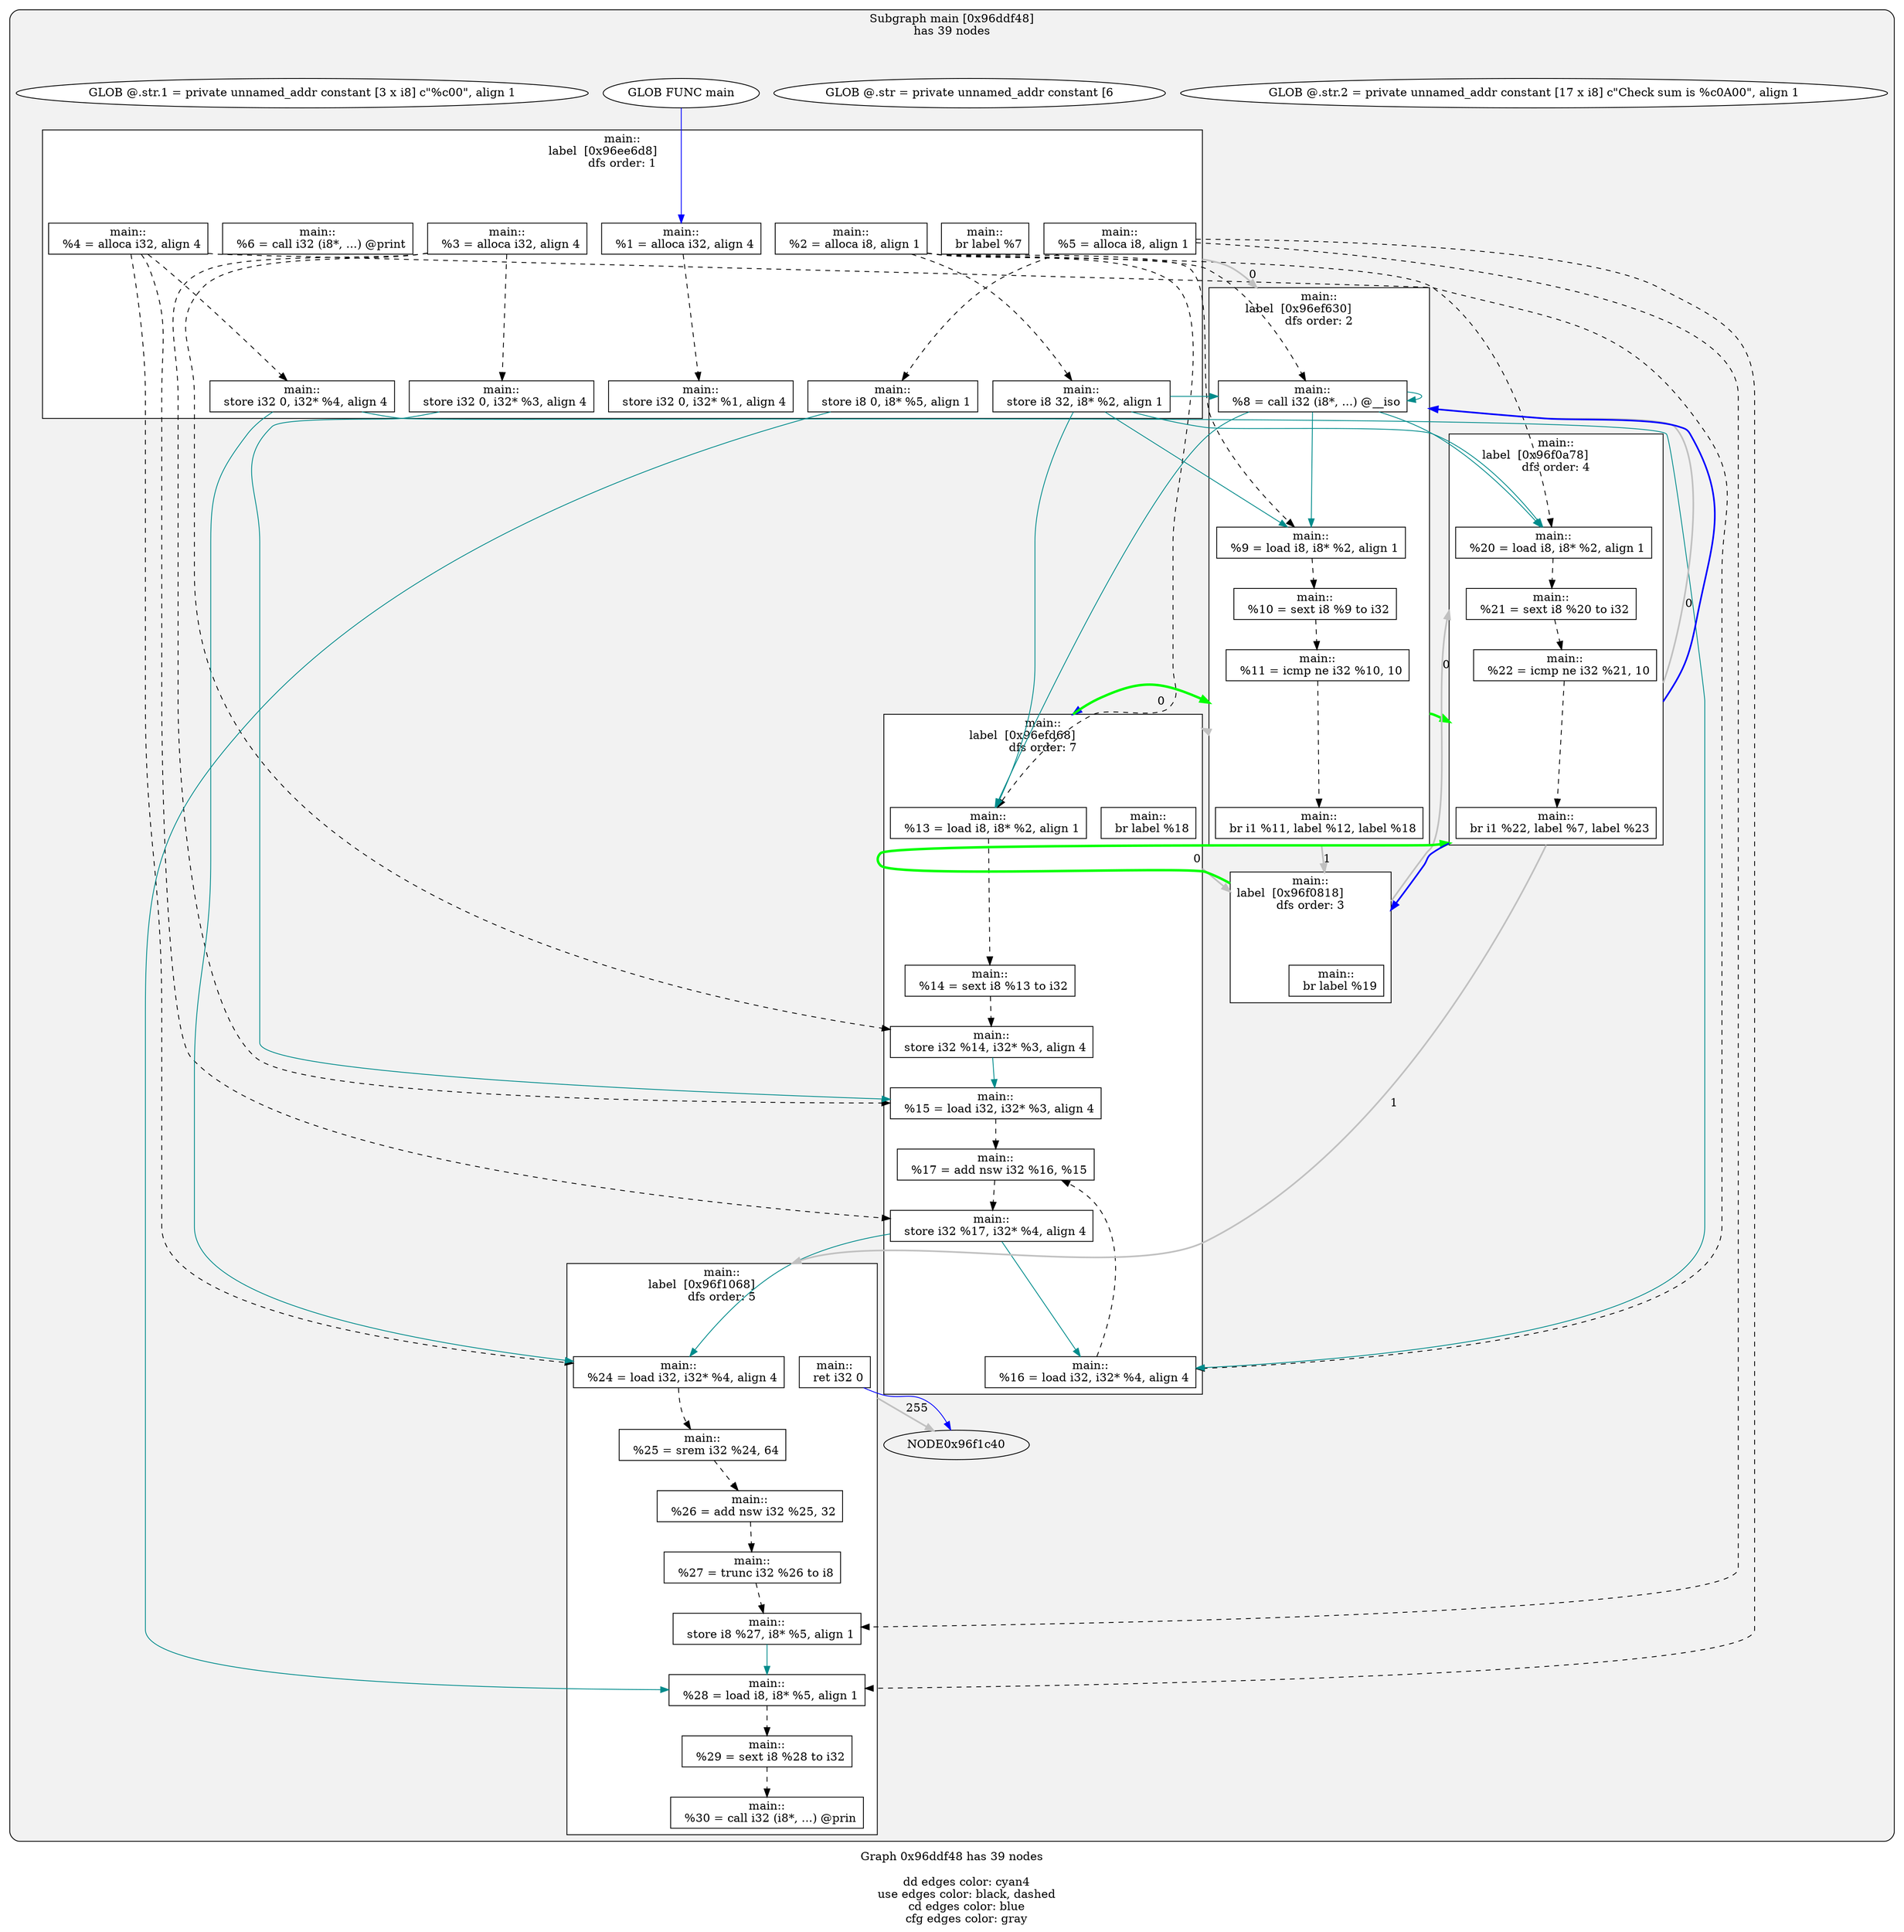 digraph "DependenceGraph" {
	compound=true label="Graph 0x96ddf48 has 39 nodes\n
	dd edges color: cyan4
	use edges color: black, dashed
	cd edges color: blue
	cfg edges color: gray"

	/* subgraph 0x96ddf48 nodes */
	subgraph cluster_0x96ddf48 {
		style="filled, rounded" fillcolor=gray95
		label="Subgraph main [0x96ddf48]\nhas 39 nodes
"
		/* Basic Block main::
label  [0x96ee6d8] */
		subgraph cluster_bb_0x96ee6d8 {
			style=filled fillcolor=white
			label="main::
label  [0x96ee6d8]		\ndfs order: 1"
			NODE0x96ee7e8 [shape=rect label="0x96dec24"]
			NODE0x96ee908 [shape=rect label="0x96e3174"]
			NODE0x96eea28 [shape=rect label="0x96e31ac"]
			NODE0x96eeb48 [shape=rect label="0x96e31e4"]
			NODE0x96eec78 [shape=rect label="0x96e321c"]
			NODE0x96eeda8 [shape=rect label="0x96e3260"]
			NODE0x96eeed8 [shape=rect label="0x96e32a0"]
			NODE0x96ef020 [shape=rect label="0x96e32e8"]
			NODE0x96ef150 [shape=rect label="0x96e3328"]
			NODE0x96ef280 [shape=rect label="0x96e3368"]
			NODE0x96ef3b0 [shape=rect label="0x96e33a8"]
			NODE0x96ef4e0 [shape=rect label="0x96e33dc"]
		} /* cluster_bb_0x96ee6d8 */

		/* Basic Block main::
label  [0x96ef630] */
		subgraph cluster_bb_0x96ef630 {
			style=filled fillcolor=white
			label="main::
label  [0x96ef630]		\ndfs order: 2"
			NODE0x96ef740 [shape=rect label="0x96e3424"]
			NODE0x96ef888 [shape=rect label="0x96e345c"]
			NODE0x96ef9b8 [shape=rect label="0x96e3494"]
			NODE0x96efae8 [shape=rect label="0x96e34d0"]
			NODE0x96efc18 [shape=rect label="0x96e351c"]
		} /* cluster_bb_0x96ef630 */

		/* Basic Block main::
label  [0x96efd68] */
		subgraph cluster_bb_0x96efd68 {
			style=filled fillcolor=white
			label="main::
label  [0x96efd68]		\ndfs order: 7"
			NODE0x96efe78 [shape=rect label="0x96e354c"]
			NODE0x96effa8 [shape=rect label="0x96e3584"]
			NODE0x96f00d8 [shape=rect label="0x96e35c0"]
			NODE0x96f0208 [shape=rect label="0x96e35f4"]
			NODE0x96f0338 [shape=rect label="0x96e3734"]
			NODE0x96f0468 [shape=rect label="0x96e3778"]
			NODE0x96f0598 [shape=rect label="0x96e2cb0"]
			NODE0x96f06c8 [shape=rect label="0x96e2a34"]
		} /* cluster_bb_0x96efd68 */

		/* Basic Block main::
label  [0x96f0818] */
		subgraph cluster_bb_0x96f0818 {
			style=filled fillcolor=white
			label="main::
label  [0x96f0818]		\ndfs order: 3"
			NODE0x96f0928 [shape=rect label="0x96e2ce4"]
		} /* cluster_bb_0x96f0818 */

		/* Basic Block main::
label  [0x96f0a78] */
		subgraph cluster_bb_0x96f0a78 {
			style=filled fillcolor=white
			label="main::
label  [0x96f0a78]		\ndfs order: 4"
			NODE0x96f0b88 [shape=rect label="0x96e288c"]
			NODE0x96f0cb8 [shape=rect label="0x96e28c4"]
			NODE0x96f0de8 [shape=rect label="0x96e2900"]
			NODE0x96f0f18 [shape=rect label="0x96e294c"]
		} /* cluster_bb_0x96f0a78 */

		/* Basic Block main::
label  [0x96f1068] */
		subgraph cluster_bb_0x96f1068 {
			style=filled fillcolor=white
			label="main::
label  [0x96f1068]		\ndfs order: 5"
			NODE0x96f1178 [shape=rect label="0x96e297c"]
			NODE0x96f12a8 [shape=rect label="0x96e29c0"]
			NODE0x96f13d8 [shape=rect label="0x96e12b8"]
			NODE0x96f1508 [shape=rect label="0x96e12ec"]
			NODE0x96f1638 [shape=rect label="0x96e1328"]
			NODE0x96f1768 [shape=rect label="0x96e135c"]
			NODE0x96f1898 [shape=rect label="0x96e1394"]
			NODE0x96f19c8 [shape=rect label="0x96e13dc"]
			NODE0x96f1b10 [shape=rect label="0x96e1414"]
		} /* cluster_bb_0x96f1068 */

	NODE0x96ef4e0 -> NODE0x96ef740 [penwidth=2 label="0"  ltail=cluster_bb_0x96ee6d8  lhead=cluster_bb_0x96ef630  color="gray"]
	NODE0x96efc18 -> NODE0x96efe78 [penwidth=2 label="0"  ltail=cluster_bb_0x96ef630  lhead=cluster_bb_0x96efd68  color="gray"]
	NODE0x96efc18 -> NODE0x96f0928 [penwidth=2 label="1"  ltail=cluster_bb_0x96ef630  lhead=cluster_bb_0x96f0818  color="gray"]
	NODE0x96efc18 -> NODE0x96efe78 [penwidth=2 color=blue  ltail=cluster_bb_0x96ef630  lhead=cluster_bb_0x96efd68]
	/* post-dominance frontiers */
NODE0x96ef740 -> NODE0x96f0f18 [penwidth=3 color=green  ltail=cluster_bb_0x96ef630  lhead=cluster_bb_0x96f0a78 constraint=false]
	NODE0x96f06c8 -> NODE0x96f0928 [penwidth=2 label="0"  ltail=cluster_bb_0x96efd68  lhead=cluster_bb_0x96f0818  color="gray"]
	/* post-dominance frontiers */
NODE0x96efe78 -> NODE0x96efc18 [penwidth=3 color=green  ltail=cluster_bb_0x96efd68  lhead=cluster_bb_0x96ef630 constraint=false]
	NODE0x96f0928 -> NODE0x96f0b88 [penwidth=2 label="0"  ltail=cluster_bb_0x96f0818  lhead=cluster_bb_0x96f0a78  color="gray"]
	/* post-dominance frontiers */
NODE0x96f0928 -> NODE0x96f0f18 [penwidth=3 color=green  ltail=cluster_bb_0x96f0818  lhead=cluster_bb_0x96f0a78 constraint=false]
	NODE0x96f0f18 -> NODE0x96ef740 [penwidth=2 label="0"  ltail=cluster_bb_0x96f0a78  lhead=cluster_bb_0x96ef630  color="gray"]
	NODE0x96f0f18 -> NODE0x96f1178 [penwidth=2 label="1"  ltail=cluster_bb_0x96f0a78  lhead=cluster_bb_0x96f1068  color="gray"]
	NODE0x96f0f18 -> NODE0x96ef740 [penwidth=2 color=blue  ltail=cluster_bb_0x96f0a78  lhead=cluster_bb_0x96ef630]
	NODE0x96f0f18 -> NODE0x96f0928 [penwidth=2 color=blue  ltail=cluster_bb_0x96f0a78  lhead=cluster_bb_0x96f0818]
	NODE0x96f1b10 -> NODE0x96f1c40 [penwidth=2 label="255"  ltail=cluster_bb_0x96f1068  lhead=cluster_bb_0x96f1d40  color="gray"]
		NODE0x96ee7e8 [label="main::
  %1 = alloca i32, align 4" style=filled fillcolor=white]
		/* -- node 0x96dec24
		 * ------------------------------------------- */
		/* DD edges */
		/* USE edges */
		NODE0x96ee7e8 -> NODE0x96eeda8 [color="black" rank=max style="dashed"]
		/* CD edges */
		/* ID edges */
		NODE0x96f13d8 [label="main::
  %26 = add nsw i32 %25, 32" style=filled fillcolor=white]
		/* -- node 0x96e12b8
		 * ------------------------------------------- */
		/* DD edges */
		/* USE edges */
		NODE0x96f13d8 -> NODE0x96f1508 [color="black" rank=max style="dashed"]
		/* CD edges */
		/* ID edges */
		NODE0x96f1508 [label="main::
  %27 = trunc i32 %26 to i8" style=filled fillcolor=white]
		/* -- node 0x96e12ec
		 * ------------------------------------------- */
		/* DD edges */
		/* USE edges */
		NODE0x96f1508 -> NODE0x96f1638 [color="black" rank=max style="dashed"]
		/* CD edges */
		/* ID edges */
		NODE0x96f1638 [label="main::
  store i8 %27, i8* %5, align 1" style=filled fillcolor=white]
		/* -- node 0x96e1328
		 * ------------------------------------------- */
		/* DD edges */
		NODE0x96f1638 -> NODE0x96f1768 [color="cyan4" rank=max]
		/* USE edges */
		/* CD edges */
		/* ID edges */
		NODE0x96f1768 [label="main::
  %28 = load i8, i8* %5, align 1" style=filled fillcolor=white]
		/* -- node 0x96e135c
		 * ------------------------------------------- */
		/* DD edges */
		/* USE edges */
		NODE0x96f1768 -> NODE0x96f1898 [color="black" rank=max style="dashed"]
		/* CD edges */
		/* ID edges */
		NODE0x96f1898 [label="main::
  %29 = sext i8 %28 to i32" style=filled fillcolor=white]
		/* -- node 0x96e1394
		 * ------------------------------------------- */
		/* DD edges */
		/* USE edges */
		NODE0x96f1898 -> NODE0x96f19c8 [color="black" rank=max style="dashed"]
		/* CD edges */
		/* ID edges */
		NODE0x96f19c8 [label="main::
  %30 = call i32 (i8*, ...) @prin" style=filled fillcolor=white]
		/* -- node 0x96e13dc
		 * ------------------------------------------- */
		/* DD edges */
		/* USE edges */
		/* CD edges */
		/* ID edges */
		NODE0x96f1b10 [label="main::
  ret i32 0" style=filled fillcolor=white]
		/* -- node 0x96e1414
		 * ------------------------------------------- */
		/* DD edges */
		/* USE edges */
		/* CD edges */
		NODE0x96f1b10 -> NODE0x96f1c40 [color="blue"]
		/* ID edges */
		NODE0x96f0b88 [label="main::
  %20 = load i8, i8* %2, align 1" style=filled fillcolor=white]
		/* -- node 0x96e288c
		 * ------------------------------------------- */
		/* DD edges */
		/* USE edges */
		NODE0x96f0b88 -> NODE0x96f0cb8 [color="black" rank=max style="dashed"]
		/* CD edges */
		/* ID edges */
		NODE0x96f0cb8 [label="main::
  %21 = sext i8 %20 to i32" style=filled fillcolor=white]
		/* -- node 0x96e28c4
		 * ------------------------------------------- */
		/* DD edges */
		/* USE edges */
		NODE0x96f0cb8 -> NODE0x96f0de8 [color="black" rank=max style="dashed"]
		/* CD edges */
		/* ID edges */
		NODE0x96f0de8 [label="main::
  %22 = icmp ne i32 %21, 10" style=filled fillcolor=white]
		/* -- node 0x96e2900
		 * ------------------------------------------- */
		/* DD edges */
		/* USE edges */
		NODE0x96f0de8 -> NODE0x96f0f18 [color="black" rank=max style="dashed"]
		/* CD edges */
		/* ID edges */
		NODE0x96f0f18 [label="main::
  br i1 %22, label %7, label %23" style=filled fillcolor=white]
		/* -- node 0x96e294c
		 * ------------------------------------------- */
		/* DD edges */
		/* USE edges */
		/* CD edges */
		/* ID edges */
		NODE0x96f1178 [label="main::
  %24 = load i32, i32* %4, align 4" style=filled fillcolor=white]
		/* -- node 0x96e297c
		 * ------------------------------------------- */
		/* DD edges */
		/* USE edges */
		NODE0x96f1178 -> NODE0x96f12a8 [color="black" rank=max style="dashed"]
		/* CD edges */
		/* ID edges */
		NODE0x96f12a8 [label="main::
  %25 = srem i32 %24, 64" style=filled fillcolor=white]
		/* -- node 0x96e29c0
		 * ------------------------------------------- */
		/* DD edges */
		/* USE edges */
		NODE0x96f12a8 -> NODE0x96f13d8 [color="black" rank=max style="dashed"]
		/* CD edges */
		/* ID edges */
		NODE0x96f06c8 [label="main::
  br label %18" style=filled fillcolor=white]
		/* -- node 0x96e2a34
		 * ------------------------------------------- */
		/* DD edges */
		/* USE edges */
		/* CD edges */
		/* ID edges */
		NODE0x96f0598 [label="main::
  store i32 %17, i32* %4, align 4" style=filled fillcolor=white]
		/* -- node 0x96e2cb0
		 * ------------------------------------------- */
		/* DD edges */
		NODE0x96f0598 -> NODE0x96f0338 [color="cyan4" rank=max]
		NODE0x96f0598 -> NODE0x96f1178 [color="cyan4" rank=max]
		/* USE edges */
		/* CD edges */
		/* ID edges */
		NODE0x96f0928 [label="main::
  br label %19" style=filled fillcolor=white]
		/* -- node 0x96e2ce4
		 * ------------------------------------------- */
		/* DD edges */
		/* USE edges */
		/* CD edges */
		/* ID edges */
		NODE0x96ee908 [label="main::
  %2 = alloca i8, align 1" style=filled fillcolor=white]
		/* -- node 0x96e3174
		 * ------------------------------------------- */
		/* DD edges */
		/* USE edges */
		NODE0x96ee908 -> NODE0x96ef3b0 [color="black" rank=max style="dashed"]
		NODE0x96ee908 -> NODE0x96ef740 [color="black" rank=max style="dashed"]
		NODE0x96ee908 -> NODE0x96ef888 [color="black" rank=max style="dashed"]
		NODE0x96ee908 -> NODE0x96efe78 [color="black" rank=max style="dashed"]
		NODE0x96ee908 -> NODE0x96f0b88 [color="black" rank=max style="dashed"]
		/* CD edges */
		/* ID edges */
		NODE0x96eea28 [label="main::
  %3 = alloca i32, align 4" style=filled fillcolor=white]
		/* -- node 0x96e31ac
		 * ------------------------------------------- */
		/* DD edges */
		/* USE edges */
		NODE0x96eea28 -> NODE0x96ef280 [color="black" rank=max style="dashed"]
		NODE0x96eea28 -> NODE0x96f00d8 [color="black" rank=max style="dashed"]
		NODE0x96eea28 -> NODE0x96f0208 [color="black" rank=max style="dashed"]
		/* CD edges */
		/* ID edges */
		NODE0x96eeb48 [label="main::
  %4 = alloca i32, align 4" style=filled fillcolor=white]
		/* -- node 0x96e31e4
		 * ------------------------------------------- */
		/* DD edges */
		/* USE edges */
		NODE0x96eeb48 -> NODE0x96ef020 [color="black" rank=max style="dashed"]
		NODE0x96eeb48 -> NODE0x96f0338 [color="black" rank=max style="dashed"]
		NODE0x96eeb48 -> NODE0x96f0598 [color="black" rank=max style="dashed"]
		NODE0x96eeb48 -> NODE0x96f1178 [color="black" rank=max style="dashed"]
		/* CD edges */
		/* ID edges */
		NODE0x96eec78 [label="main::
  %5 = alloca i8, align 1" style=filled fillcolor=white]
		/* -- node 0x96e321c
		 * ------------------------------------------- */
		/* DD edges */
		/* USE edges */
		NODE0x96eec78 -> NODE0x96ef150 [color="black" rank=max style="dashed"]
		NODE0x96eec78 -> NODE0x96f1638 [color="black" rank=max style="dashed"]
		NODE0x96eec78 -> NODE0x96f1768 [color="black" rank=max style="dashed"]
		/* CD edges */
		/* ID edges */
		NODE0x96eeda8 [label="main::
  store i32 0, i32* %1, align 4" style=filled fillcolor=white]
		/* -- node 0x96e3260
		 * ------------------------------------------- */
		/* DD edges */
		/* USE edges */
		/* CD edges */
		/* ID edges */
		NODE0x96eeed8 [label="main::
  %6 = call i32 (i8*, ...) @print" style=filled fillcolor=white]
		/* -- node 0x96e32a0
		 * ------------------------------------------- */
		/* DD edges */
		/* USE edges */
		/* CD edges */
		/* ID edges */
		NODE0x96ef020 [label="main::
  store i32 0, i32* %4, align 4" style=filled fillcolor=white]
		/* -- node 0x96e32e8
		 * ------------------------------------------- */
		/* DD edges */
		NODE0x96ef020 -> NODE0x96f0338 [color="cyan4" rank=max]
		NODE0x96ef020 -> NODE0x96f1178 [color="cyan4" rank=max]
		/* USE edges */
		/* CD edges */
		/* ID edges */
		NODE0x96ef150 [label="main::
  store i8 0, i8* %5, align 1" style=filled fillcolor=white]
		/* -- node 0x96e3328
		 * ------------------------------------------- */
		/* DD edges */
		NODE0x96ef150 -> NODE0x96f1768 [color="cyan4" rank=max]
		/* USE edges */
		/* CD edges */
		/* ID edges */
		NODE0x96ef280 [label="main::
  store i32 0, i32* %3, align 4" style=filled fillcolor=white]
		/* -- node 0x96e3368
		 * ------------------------------------------- */
		/* DD edges */
		NODE0x96ef280 -> NODE0x96f0208 [color="cyan4" rank=max]
		/* USE edges */
		/* CD edges */
		/* ID edges */
		NODE0x96ef3b0 [label="main::
  store i8 32, i8* %2, align 1" style=filled fillcolor=white]
		/* -- node 0x96e33a8
		 * ------------------------------------------- */
		/* DD edges */
		NODE0x96ef3b0 -> NODE0x96ef740 [color="cyan4" rank=max]
		NODE0x96ef3b0 -> NODE0x96ef888 [color="cyan4" rank=max]
		NODE0x96ef3b0 -> NODE0x96efe78 [color="cyan4" rank=max]
		NODE0x96ef3b0 -> NODE0x96f0b88 [color="cyan4" rank=max]
		/* USE edges */
		/* CD edges */
		/* ID edges */
		NODE0x96ef4e0 [label="main::
  br label %7" style=filled fillcolor=white]
		/* -- node 0x96e33dc
		 * ------------------------------------------- */
		/* DD edges */
		/* USE edges */
		/* CD edges */
		/* ID edges */
		NODE0x96ef740 [label="main::
  %8 = call i32 (i8*, ...) @__iso" style=filled fillcolor=white]
		/* -- node 0x96e3424
		 * ------------------------------------------- */
		/* DD edges */
		NODE0x96ef740 -> NODE0x96ef740 [color="cyan4" rank=max]
		NODE0x96ef740 -> NODE0x96ef888 [color="cyan4" rank=max]
		NODE0x96ef740 -> NODE0x96efe78 [color="cyan4" rank=max]
		NODE0x96ef740 -> NODE0x96f0b88 [color="cyan4" rank=max]
		/* USE edges */
		/* CD edges */
		/* ID edges */
		NODE0x96ef888 [label="main::
  %9 = load i8, i8* %2, align 1" style=filled fillcolor=white]
		/* -- node 0x96e345c
		 * ------------------------------------------- */
		/* DD edges */
		/* USE edges */
		NODE0x96ef888 -> NODE0x96ef9b8 [color="black" rank=max style="dashed"]
		/* CD edges */
		/* ID edges */
		NODE0x96ef9b8 [label="main::
  %10 = sext i8 %9 to i32" style=filled fillcolor=white]
		/* -- node 0x96e3494
		 * ------------------------------------------- */
		/* DD edges */
		/* USE edges */
		NODE0x96ef9b8 -> NODE0x96efae8 [color="black" rank=max style="dashed"]
		/* CD edges */
		/* ID edges */
		NODE0x96efae8 [label="main::
  %11 = icmp ne i32 %10, 10" style=filled fillcolor=white]
		/* -- node 0x96e34d0
		 * ------------------------------------------- */
		/* DD edges */
		/* USE edges */
		NODE0x96efae8 -> NODE0x96efc18 [color="black" rank=max style="dashed"]
		/* CD edges */
		/* ID edges */
		NODE0x96efc18 [label="main::
  br i1 %11, label %12, label %18" style=filled fillcolor=white]
		/* -- node 0x96e351c
		 * ------------------------------------------- */
		/* DD edges */
		/* USE edges */
		/* CD edges */
		/* ID edges */
		NODE0x96efe78 [label="main::
  %13 = load i8, i8* %2, align 1" style=filled fillcolor=white]
		/* -- node 0x96e354c
		 * ------------------------------------------- */
		/* DD edges */
		/* USE edges */
		NODE0x96efe78 -> NODE0x96effa8 [color="black" rank=max style="dashed"]
		/* CD edges */
		/* ID edges */
		NODE0x96effa8 [label="main::
  %14 = sext i8 %13 to i32" style=filled fillcolor=white]
		/* -- node 0x96e3584
		 * ------------------------------------------- */
		/* DD edges */
		/* USE edges */
		NODE0x96effa8 -> NODE0x96f00d8 [color="black" rank=max style="dashed"]
		/* CD edges */
		/* ID edges */
		NODE0x96f00d8 [label="main::
  store i32 %14, i32* %3, align 4" style=filled fillcolor=white]
		/* -- node 0x96e35c0
		 * ------------------------------------------- */
		/* DD edges */
		NODE0x96f00d8 -> NODE0x96f0208 [color="cyan4" rank=max]
		/* USE edges */
		/* CD edges */
		/* ID edges */
		NODE0x96f0208 [label="main::
  %15 = load i32, i32* %3, align 4" style=filled fillcolor=white]
		/* -- node 0x96e35f4
		 * ------------------------------------------- */
		/* DD edges */
		/* USE edges */
		NODE0x96f0208 -> NODE0x96f0468 [color="black" rank=max style="dashed"]
		/* CD edges */
		/* ID edges */
		NODE0x96f0338 [label="main::
  %16 = load i32, i32* %4, align 4" style=filled fillcolor=white]
		/* -- node 0x96e3734
		 * ------------------------------------------- */
		/* DD edges */
		/* USE edges */
		NODE0x96f0338 -> NODE0x96f0468 [color="black" rank=max style="dashed"]
		/* CD edges */
		/* ID edges */
		NODE0x96f0468 [label="main::
  %17 = add nsw i32 %16, %15" style=filled fillcolor=white]
		/* -- node 0x96e3778
		 * ------------------------------------------- */
		/* DD edges */
		/* USE edges */
		NODE0x96f0468 -> NODE0x96f0598 [color="black" rank=max style="dashed"]
		/* CD edges */
		/* ID edges */
		NODE0x96ee4d8 [label="GLOB @.str.2 = private unnamed_addr constant [17 x i8] c\"Check sum is %c\0A\00\", align 1" style=filled fillcolor=white]
		/* -- node 0x96deacc
		 * ------------------------------------------- */
		/* DD edges */
		/* USE edges */
		/* CD edges */
		/* ID edges */
		NODE0x96ee2d8 [label="GLOB @.str = private unnamed_addr constant [6" style=filled fillcolor=white]
		/* -- node 0x96deb74
		 * ------------------------------------------- */
		/* DD edges */
		/* USE edges */
		/* CD edges */
		/* ID edges */
		NODE0x96ee5d8 [label="GLOB FUNC main" style=filled fillcolor=white]
		/* -- node 0x96debcc
		 * ------------------------------------------- */
		/* DD edges */
		/* USE edges */
		/* CD edges */
		NODE0x96ee5d8 -> NODE0x96ee7e8 [color="blue"]
		/* ID edges */
		NODE0x96ee3d8 [label="GLOB @.str.1 = private unnamed_addr constant [3 x i8] c\"%c\00\", align 1" style=filled fillcolor=white]
		/* -- node 0x96deff4
		 * ------------------------------------------- */
		/* DD edges */
		/* USE edges */
		/* CD edges */
		/* ID edges */
	}
}

